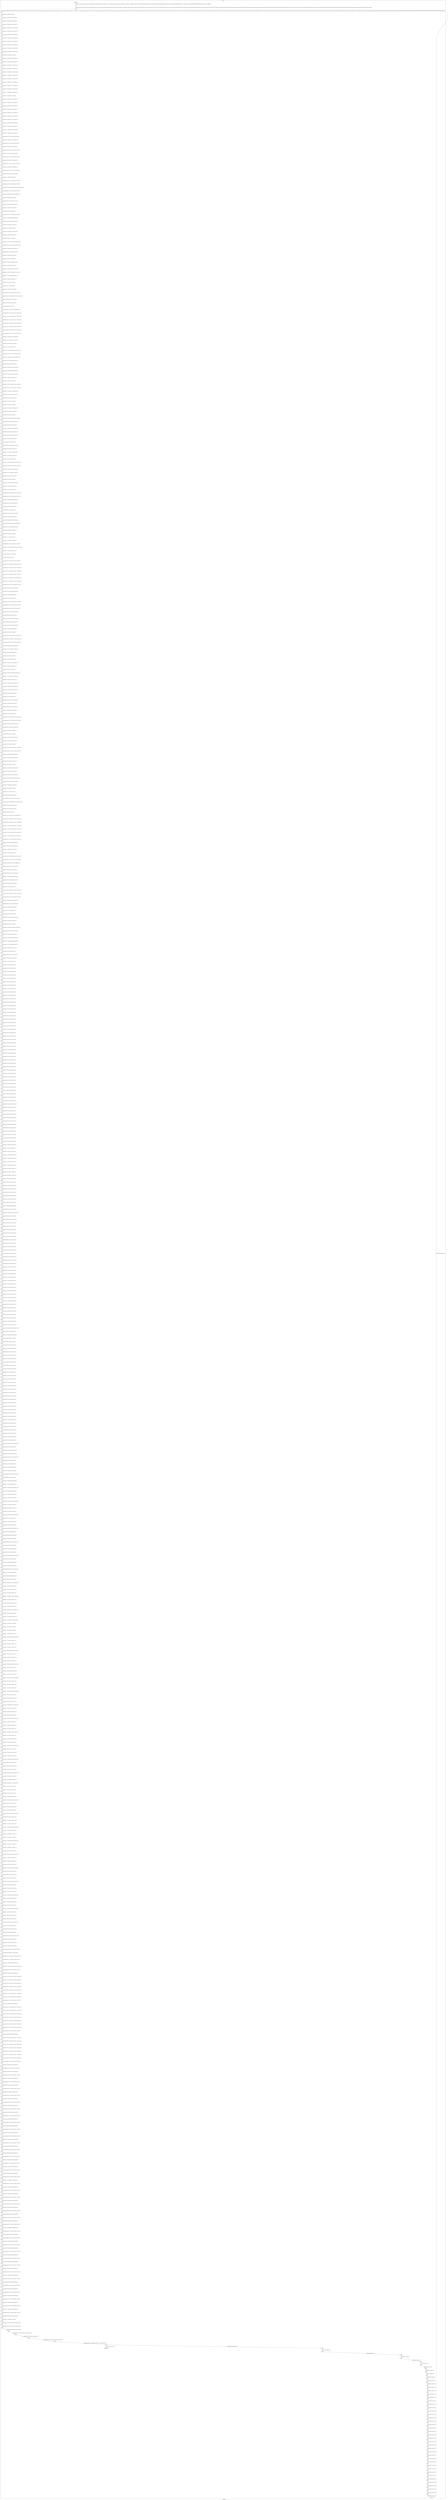 digraph G {
label="Btor2XCFA";
subgraph cluster_0 {
label="main";
main_init[];
l1[];
l3[];
l4[];
l5[];
l6[];
l7[];
l8[];
l9[];
l10[];
l11[];
l12[];
l13[];
l14[];
l15[];
l16[];
l17[];
l18[];
l19[];
l20[];
l21[];
l22[];
l23[];
l24[];
l25[];
l26[];
l27[];
l28[];
l29[];
l30[];
l31[];
l32[];
l33[];
l34[];
l35[];
l36[];
l37[];
l38[];
l39[];
l40[];
l41[];
l42[];
l43[];
l44[];
l45[];
l46[];
l47[];
l48[];
l49[];
l50[];
l51[];
l52[];
l53[];
l54[];
l55[];
l56[];
l57[];
l58[];
l59[];
l60[];
l61[];
l62[];
l63[];
l64[];
l65[];
l66[];
l67[];
l68[];
l69[];
l70[];
l71[];
l72[];
l73[];
l74[];
l75[];
l76[];
l77[];
l78[];
l79[];
l80[];
l81[];
l82[];
l83[];
l84[];
l85[];
l86[];
l87[];
l88[];
l89[];
l90[];
l91[];
l92[];
l93[];
l94[];
l95[];
l96[];
l97[];
l98[];
l99[];
l100[];
l101[];
l102[];
l103[];
l104[];
l105[];
l106[];
l107[];
l108[];
l109[];
l110[];
l111[];
l112[];
l113[];
l114[];
l115[];
l116[];
l117[];
l118[];
l119[];
l120[];
l121[];
l122[];
l123[];
l124[];
l125[];
l126[];
l127[];
l128[];
l129[];
l130[];
l131[];
l132[];
l133[];
l134[];
l135[];
l136[];
l137[];
l138[];
l139[];
l140[];
l141[];
l142[];
l143[];
l144[];
l145[];
l146[];
l147[];
l148[];
l149[];
l150[];
l151[];
l152[];
l153[];
l154[];
l155[];
l156[];
l157[];
l158[];
l159[];
l160[];
l161[];
l162[];
l163[];
l164[];
l165[];
l166[];
l167[];
l168[];
l169[];
l170[];
l171[];
l172[];
l173[];
l174[];
l175[];
l176[];
l177[];
l178[];
l179[];
l180[];
l181[];
l182[];
l183[];
l184[];
l185[];
l186[];
l187[];
l188[];
l189[];
l190[];
l191[];
l192[];
l193[];
l194[];
l195[];
l196[];
l197[];
l198[];
l199[];
l200[];
l201[];
l202[];
l203[];
l204[];
l205[];
l206[];
l207[];
l208[];
l209[];
l210[];
l211[];
l212[];
l213[];
l214[];
l215[];
l216[];
l217[];
l218[];
l219[];
l220[];
l221[];
l222[];
l223[];
l224[];
l225[];
l226[];
l227[];
l228[];
l229[];
l230[];
l231[];
l232[];
l233[];
l234[];
l235[];
l236[];
l237[];
l238[];
l239[];
l240[];
l241[];
l242[];
l243[];
l244[];
l245[];
l246[];
l247[];
l248[];
l249[];
l250[];
l251[];
l252[];
l253[];
l254[];
l255[];
l256[];
l257[];
l258[];
l259[];
l260[];
l261[];
l262[];
l263[];
l264[];
l265[];
l266[];
l267[];
l268[];
l269[];
l270[];
l271[];
l272[];
l273[];
l274[];
l275[];
l276[];
l277[];
l278[];
l279[];
l280[];
l281[];
l282[];
l283[];
l284[];
l285[];
l286[];
l287[];
l288[];
l289[];
l290[];
l291[];
l292[];
l293[];
l294[];
l295[];
l296[];
l297[];
l298[];
l299[];
l300[];
l301[];
l302[];
l303[];
l304[];
l305[];
l306[];
l307[];
l308[];
l309[];
l310[];
l311[];
l312[];
l313[];
l314[];
l315[];
l316[];
l317[];
l318[];
l319[];
l320[];
l321[];
l322[];
l323[];
l324[];
l325[];
l326[];
l327[];
l328[];
l329[];
l330[];
l331[];
l332[];
l333[];
l334[];
l335[];
l336[];
l337[];
l338[];
l339[];
l340[];
l341[];
l342[];
l343[];
l344[];
l345[];
l346[];
l347[];
l348[];
l349[];
l350[];
l351[];
l352[];
l353[];
l354[];
l355[];
l356[];
l357[];
l358[];
l359[];
l360[];
l361[];
l362[];
l363[];
l364[];
l365[];
l366[];
l367[];
l368[];
l369[];
l370[];
l371[];
l372[];
l373[];
l374[];
l375[];
l376[];
l377[];
l378[];
l379[];
l380[];
l381[];
l382[];
l383[];
l384[];
l385[];
l386[];
l387[];
l388[];
l389[];
l390[];
l391[];
l392[];
l393[];
l394[];
l395[];
l396[];
l397[];
l398[];
l399[];
l400[];
l401[];
l402[];
l403[];
l404[];
l405[];
l406[];
l407[];
l408[];
l409[];
l410[];
l411[];
l412[];
l413[];
l414[];
l415[];
l416[];
l417[];
l418[];
l419[];
l420[];
l421[];
l422[];
l423[];
l424[];
l425[];
l426[];
l427[];
l428[];
l429[];
l430[];
l431[];
l432[];
l433[];
l434[];
l435[];
l436[];
l437[];
l438[];
l439[];
l440[];
l441[];
l442[];
l443[];
l444[];
l445[];
l446[];
l447[];
l448[];
l449[];
l450[];
l451[];
l452[];
l453[];
l454[];
l455[];
l456[];
l457[];
l458[];
l459[];
l460[];
l461[];
l462[];
l463[];
l464[];
l465[];
l466[];
l467[];
l468[];
l469[];
l470[];
l471[];
l472[];
l473[];
l474[];
l475[];
l476[];
l477[];
l478[];
l479[];
l480[];
l481[];
l482[];
l483[];
l484[];
l485[];
l486[];
l487[];
l488[];
l489[];
l490[];
l491[];
l492[];
l493[];
l494[];
l495[];
l496[];
l497[];
l498[];
l499[];
l500[];
l501[];
l502[];
l503[];
l504[];
l505[];
l506[];
l507[];
l508[];
l509[];
l510[];
l511[];
l512[];
l513[];
l514[];
l515[];
l516[];
l517[];
l518[];
l519[];
l520[];
l521[];
l522[];
l523[];
l524[];
l525[];
l526[];
l527[];
l528[];
l529[];
l530[];
l531[];
l532[];
l533[];
l534[];
l535[];
l536[];
l537[];
l538[];
l539[];
l540[];
l541[];
l542[];
l543[];
l544[];
l545[];
l546[];
l547[];
l548[];
l549[];
l550[];
l551[];
l552[];
l553[];
l554[];
l555[];
l556[];
l557[];
l558[];
l559[];
l560[];
l561[];
l562[];
l563[];
l564[];
l565[];
l566[];
l567[];
l568[];
l569[];
l570[];
l571[];
l572[];
l573[];
l574[];
l575[];
l576[];
l577[];
l578[];
l579[];
l580[];
l581[];
l582[];
l583[];
l584[];
l585[];
l586[];
l587[];
l588[];
l589[];
l590[];
l591[];
l592[];
l593[];
l594[];
l595[];
l596[];
l597[];
l598[];
l599[];
l600[];
l601[];
l602[];
l603[];
l604[];
l605[];
l606[];
l607[];
l608[];
l609[];
l610[];
l611[];
l612[];
l613[];
l614[];
l615[];
l616[];
l617[];
l618[];
l619[];
l620[];
l621[];
l622[];
l623[];
l624[];
l625[];
l626[];
l627[];
l628[];
l629[];
l630[];
l631[];
l632[];
l633[];
l634[];
l635[];
l636[];
l637[];
l638[];
l639[];
l640[];
l641[];
l642[];
l643[];
l644[];
l645[];
l646[];
l647[];
l648[];
l649[];
l650[];
l651[];
l652[];
l653[];
l654[];
l655[];
l656[];
l657[];
l658[];
l659[];
l660[];
l661[];
l662[];
l663[];
l664[];
l665[];
l666[];
l667[];
l668[];
l669[];
l670[];
l671[];
l672[];
l673[];
l674[];
l675[];
l676[];
l677[];
l678[];
l679[];
l680[];
l681[];
l682[];
l683[];
l684[];
l685[];
l686[];
l687[];
l688[];
l689[];
l690[];
l691[];
main_error[];
l692[];
l693[];
l694[];
l695[];
l696[];
l697[];
l698[];
l699[];
l700[];
l701[];
l702[];
l703[];
l704[];
l705[];
l706[];
l707[];
l708[];
l709[];
l710[];
l711[];
l712[];
l713[];
l714[];
l715[];
l716[];
l717[];
l718[];
l719[];
l720[];
l721[];
l722[];
l723[];
l724[];
l725[];
l726[];
l727[];
l728[];
l729[];
l730[];
l731[];
l732[];
l733[];
l734[];
l735[];
l736[];
main_init -> l1 [label="[(assign const_5 #b00000000),(assign const_18 #b0),(assign const_133 #b00000000),(assign const_136 #b11111111),(assign const_235 #b1),(assign const_276 #b00000101),(assign const_277 #b00000010),(assign const_278 #b000000000000000000000000),(assign const_280 #b00000000000000000000000000000001),(assign const_282 #b00000000000000000000000011111111),(assign const_284 #b00000000000000000000000000000000),(assign const_314 #b00000001)] "];
l3 -> l4 [label="[(havoc input_149),(havoc input_151),(havoc input_153),(havoc input_155),(havoc input_157),(havoc input_159),(havoc input_161),(havoc input_163),(havoc input_165),(havoc input_167),(havoc input_169),(havoc input_171),(havoc input_173),(havoc input_175),(havoc input_177),(havoc input_179),(havoc input_181),(havoc input_183),(havoc input_185),(havoc input_187),(havoc input_189),(havoc input_191),(havoc input_193),(havoc input_195),(havoc input_197),(havoc input_199),(havoc input_201),(havoc input_203),(havoc input_205),(havoc input_207),(havoc input_209),(havoc input_211),(havoc input_213),(havoc input_215),(havoc input_217),(havoc input_219),(havoc input_221),(havoc input_223),(havoc input_225),(havoc input_227),(havoc input_229),(havoc input_231),(havoc input_233),(havoc input_237),(havoc input_245),(havoc input_248),(havoc input_255),(havoc input_258),(havoc input_266),(havoc input_269),(havoc input_274),(havoc input_300),(havoc input_307),(havoc input_312),(havoc input_322),(havoc input_325),(havoc input_330),(havoc input_336),(havoc input_339),(havoc input_342),(havoc input_350),(havoc input_353),(havoc input_361),(havoc input_364),(havoc input_369),(havoc input_389),(havoc input_396),(havoc input_401),(havoc input_411),(havoc input_414),(havoc input_419),(havoc input_425),(havoc input_428),(havoc input_431),(havoc input_439),(havoc input_442),(havoc input_450),(havoc input_453),(havoc input_458),(havoc input_478),(havoc input_485),(havoc input_490),(havoc input_500),(havoc input_503),(havoc input_508),(havoc input_514)] "];
l4 -> l5 [label="[(assign binary_97 (bvand state_19 state_21))] "];
l5 -> l6 [label="[(assign binary_98 (bvand binary_97 (bvnot state_23)))] "];
l6 -> l7 [label="[(assign binary_99 (bvand binary_98 (bvnot state_25)))] "];
l7 -> l8 [label="[(assign binary_100 (bvand binary_99 (bvnot state_27)))] "];
l8 -> l9 [label="[(assign binary_101 (bvand binary_100 (bvnot state_29)))] "];
l9 -> l10 [label="[(assign binary_102 (bvand binary_101 (bvnot state_31)))] "];
l10 -> l11 [label="[(assign binary_103 (bvand binary_102 (bvnot state_33)))] "];
l11 -> l12 [label="[(assign binary_104 (bvand binary_103 (bvnot state_35)))] "];
l12 -> l13 [label="[(assign binary_105 (bvand binary_104 (bvnot state_37)))] "];
l13 -> l14 [label="[(assign binary_106 (bvand binary_105 (bvnot state_39)))] "];
l14 -> l15 [label="[(assign binary_107 (bvand binary_106 (bvnot state_41)))] "];
l15 -> l16 [label="[(assign binary_108 (bvand binary_107 (bvnot state_43)))] "];
l16 -> l17 [label="[(assign binary_109 (bvand binary_108 state_45))] "];
l17 -> l18 [label="[(assign binary_110 (bvand binary_109 (bvnot state_47)))] "];
l18 -> l19 [label="[(assign binary_111 (bvand binary_110 (bvnot state_49)))] "];
l19 -> l20 [label="[(assign binary_112 (bvand binary_111 (bvnot state_51)))] "];
l20 -> l21 [label="[(assign binary_113 (bvand binary_112 (bvnot state_53)))] "];
l21 -> l22 [label="[(assign binary_114 (bvand binary_113 (bvnot state_55)))] "];
l22 -> l23 [label="[(assign binary_115 (bvand binary_114 (bvnot state_57)))] "];
l23 -> l24 [label="[(assign binary_116 (bvand binary_115 (bvnot state_59)))] "];
l24 -> l25 [label="[(assign binary_117 (bvand binary_116 (bvnot state_61)))] "];
l25 -> l26 [label="[(assign binary_118 (bvand binary_117 (bvnot state_63)))] "];
l26 -> l27 [label="[(assign binary_119 (bvand binary_118 (bvnot state_65)))] "];
l27 -> l28 [label="[(assign binary_120 (bvand binary_119 (bvnot state_67)))] "];
l28 -> l29 [label="[(assign binary_121 (bvand binary_120 state_69))] "];
l29 -> l30 [label="[(assign binary_122 (bvand binary_121 (bvnot state_71)))] "];
l30 -> l31 [label="[(assign binary_123 (bvand binary_122 (bvnot state_73)))] "];
l31 -> l32 [label="[(assign binary_124 (bvand binary_123 (bvnot state_75)))] "];
l32 -> l33 [label="[(assign binary_125 (bvand binary_124 (bvnot state_77)))] "];
l33 -> l34 [label="[(assign binary_126 (bvand binary_125 (bvnot state_79)))] "];
l34 -> l35 [label="[(assign binary_127 (bvand binary_126 (bvnot state_81)))] "];
l35 -> l36 [label="[(assign binary_128 (bvand binary_127 (bvnot state_83)))] "];
l36 -> l37 [label="[(assign binary_129 (bvand binary_128 (bvnot state_85)))] "];
l37 -> l38 [label="[(assign binary_130 (bvand binary_129 (bvnot state_87)))] "];
l38 -> l39 [label="[(assign binary_131 (bvand binary_130 (bvnot state_89)))] "];
l39 -> l40 [label="[(assign binary_132 (bvand binary_131 (bvnot state_91)))] "];
l40 -> l41 [label="[(assign comparison_134 (ite (= const_133 state_6) #b1 #b0))] "];
l41 -> l42 [label="[(assign binary_135 (bvand binary_132 comparison_134))] "];
l42 -> l43 [label="[(assign comparison_137 (ite (= const_136 state_8) #b1 #b0))] "];
l43 -> l44 [label="[(assign binary_138 (bvand binary_135 comparison_137))] "];
l44 -> l45 [label="[(assign comparison_139 (ite (= const_133 state_10) #b1 #b0))] "];
l45 -> l46 [label="[(assign binary_140 (bvand binary_138 comparison_139))] "];
l46 -> l47 [label="[(assign comparison_141 (ite (= const_136 state_12) #b1 #b0))] "];
l47 -> l48 [label="[(assign binary_142 (bvand binary_140 comparison_141))] "];
l48 -> l49 [label="[(assign comparison_143 (ite (= const_136 state_14) #b1 #b0))] "];
l49 -> l50 [label="[(assign binary_144 (bvand binary_142 comparison_143))] "];
l50 -> l51 [label="[(assign comparison_145 (ite (= const_136 state_16) #b1 #b0))] "];
l51 -> l52 [label="[(assign binary_146 (bvand binary_144 comparison_145))] "];
l52 -> l53 [label="[(assign binary_147 (bvand state_95 binary_146))] "];
l53 -> l54 [label="[(assign comparison_238 (ite (= const_133 input_155) #b1 #b0))] "];
l54 -> l55 [label="[(assign comparison_239 (ite (= const_133 input_157) #b1 #b0))] "];
l55 -> l56 [label="[(assign binary_240 (bvand (bvnot comparison_238) (bvnot comparison_239)))] "];
l56 -> l57 [label="[(assign comparison_241 (ite (= const_133 input_159) #b1 #b0))] "];
l57 -> l58 [label="[(assign binary_242 (bvand binary_240 (bvnot comparison_241)))] "];
l58 -> l59 [label="[(assign binary_243 (bvand input_161 binary_242))] "];
l59 -> l60 [label="[(assign binary_244 (bvor (bvnot input_237) binary_243))] "];
l60 -> l61 [label="[(assign binary_246 (bvor input_163 (bvnot input_245)))] "];
l61 -> l62 [label="[(assign binary_247 (bvand binary_244 binary_246))] "];
l62 -> l63 [label="[(assign binary_249 (bvor input_167 input_245))] "];
l63 -> l64 [label="[(assign comparison_250 (ite (= const_136 input_151) #b1 #b0))] "];
l64 -> l65 [label="[(assign binary_251 (bvand binary_249 comparison_250))] "];
l65 -> l66 [label="[(assign binary_252 (bvor (bvnot input_248) binary_251))] "];
l66 -> l67 [label="[(assign binary_253 (bvand binary_247 binary_252))] "];
l67 -> l68 [label="[(assign binary_254 (bvor input_169 input_248))] "];
l68 -> l69 [label="[(assign binary_256 (bvor binary_254 (bvnot input_255)))] "];
l69 -> l70 [label="[(assign binary_257 (bvand binary_253 binary_256))] "];
l70 -> l71 [label="[(assign binary_259 (bvor input_171 input_255))] "];
l71 -> l72 [label="[(assign ternary_260 (ite (= input_245 #b1) const_133 input_149))] "];
l72 -> l73 [label="[(assign comparison_261 (ite (= const_133 ternary_260) #b1 #b0))] "];
l73 -> l74 [label="[(assign binary_262 (bvand binary_259 comparison_261))] "];
l74 -> l75 [label="[(assign binary_263 (bvor (bvnot input_258) binary_262))] "];
l75 -> l76 [label="[(assign binary_264 (bvand binary_257 binary_263))] "];
l76 -> l77 [label="[(assign binary_265 (bvor input_179 input_258))] "];
l77 -> l78 [label="[(assign binary_267 (bvor binary_265 (bvnot input_266)))] "];
l78 -> l79 [label="[(assign binary_268 (bvand binary_264 binary_267))] "];
l79 -> l80 [label="[(assign binary_270 (bvand binary_259 (bvnot input_258)))] "];
l80 -> l81 [label="[(assign binary_271 (bvand (bvnot comparison_261) binary_270))] "];
l81 -> l82 [label="[(assign binary_272 (bvor (bvnot input_269) binary_271))] "];
l82 -> l83 [label="[(assign binary_273 (bvand binary_268 binary_272))] "];
l83 -> l84 [label="[(assign binary_275 (bvor input_173 input_269))] "];
l84 -> l85 [label="[(assign binary_279 (++ const_278 input_155))] "];
l85 -> l86 [label="[(assign binary_281 (bvsub binary_279 const_280))] "];
l86 -> l87 [label="[(assign comparison_283 (ite (= const_136 input_155) #b1 #b0))] "];
l87 -> l88 [label="[(assign ternary_285 (ite (= comparison_283 #b1) const_280 const_284))] "];
l88 -> l89 [label="[(assign binary_286 (bvmul const_282 ternary_285))] "];
l89 -> l90 [label="[(assign binary_287 (bvor binary_281 binary_286))] "];
l90 -> l91 [label="[(assign slice_288 (extract binary_287 0 8))] "];
l91 -> l92 [label="[(assign ternary_289 (ite (= input_237 #b1) slice_288 input_155))] "];
l92 -> l93 [label="[(assign ternary_290 (ite (= input_245 #b1) const_136 ternary_289))] "];
l93 -> l94 [label="[(assign ternary_291 (ite (= input_248 #b1) const_277 ternary_290))] "];
l94 -> l95 [label="[(assign ternary_292 (ite (= input_255 #b1) const_277 ternary_291))] "];
l95 -> l96 [label="[(assign ternary_293 (ite (= input_258 #b1) const_277 ternary_292))] "];
l96 -> l97 [label="[(assign ternary_294 (ite (= input_266 #b1) const_136 ternary_293))] "];
l97 -> l98 [label="[(assign ternary_295 (ite (= input_269 #b1) const_276 ternary_294))] "];
l98 -> l99 [label="[(assign comparison_296 (ite (= const_133 ternary_295) #b1 #b0))] "];
l99 -> l100 [label="[(assign binary_297 (bvand binary_275 comparison_296))] "];
l100 -> l101 [label="[(assign binary_298 (bvor (bvnot input_274) binary_297))] "];
l101 -> l102 [label="[(assign binary_299 (bvand binary_273 binary_298))] "];
l102 -> l103 [label="[(assign binary_301 (bvor input_175 input_274))] "];
l103 -> l104 [label="[(assign ternary_302 (ite (= input_255 #b1) const_133 input_151))] "];
l104 -> l105 [label="[(assign comparison_303 (ite (= const_133 ternary_302) #b1 #b0))] "];
l105 -> l106 [label="[(assign binary_304 (bvand binary_301 (bvnot comparison_303)))] "];
l106 -> l107 [label="[(assign binary_305 (bvor (bvnot input_300) binary_304))] "];
l107 -> l108 [label="[(assign binary_306 (bvand binary_299 binary_305))] "];
l108 -> l109 [label="[(assign binary_308 (bvand binary_301 (bvnot input_300)))] "];
l109 -> l110 [label="[(assign binary_309 (bvand comparison_303 binary_308))] "];
l110 -> l111 [label="[(assign binary_310 (bvor (bvnot input_307) binary_309))] "];
l111 -> l112 [label="[(assign binary_311 (bvand binary_306 binary_310))] "];
l112 -> l113 [label="[(assign binary_313 (bvor input_177 input_307))] "];
l113 -> l114 [label="[(assign ternary_315 (ite (= input_266 #b1) const_314 input_153))] "];
l114 -> l115 [label="[(assign comparison_316 (ite (= const_133 ternary_315) #b1 #b0))] "];
l115 -> l116 [label="[(assign binary_317 (bvand binary_313 comparison_316))] "];
l116 -> l117 [label="[(assign binary_318 (bvor (bvnot input_312) binary_317))] "];
l117 -> l118 [label="[(assign binary_319 (bvand binary_311 binary_318))] "];
l118 -> l119 [label="[(assign binary_320 (bvor input_181 input_266))] "];
l119 -> l120 [label="[(assign binary_321 (bvor binary_320 input_312))] "];
l120 -> l121 [label="[(assign binary_323 (bvor binary_321 (bvnot input_322)))] "];
l121 -> l122 [label="[(assign binary_324 (bvand binary_319 binary_323))] "];
l122 -> l123 [label="[(assign binary_326 (bvor input_183 input_322))] "];
l123 -> l124 [label="[(assign binary_327 (bvand (bvnot comparison_303) binary_326))] "];
l124 -> l125 [label="[(assign binary_328 (bvor (bvnot input_325) binary_327))] "];
l125 -> l126 [label="[(assign binary_329 (bvand binary_324 binary_328))] "];
l126 -> l127 [label="[(assign binary_331 (bvand binary_326 (bvnot input_325)))] "];
l127 -> l128 [label="[(assign binary_332 (bvand comparison_303 binary_331))] "];
l128 -> l129 [label="[(assign binary_333 (bvor (bvnot input_330) binary_332))] "];
l129 -> l130 [label="[(assign binary_334 (bvand binary_329 binary_333))] "];
l130 -> l131 [label="[(assign binary_335 (bvor input_185 input_330))] "];
l131 -> l132 [label="[(assign binary_337 (bvor binary_335 (bvnot input_336)))] "];
l132 -> l133 [label="[(assign binary_338 (bvand binary_334 binary_337))] "];
l133 -> l134 [label="[(assign binary_340 (bvor input_187 (bvnot input_339)))] "];
l134 -> l135 [label="[(assign binary_341 (bvand binary_338 binary_340))] "];
l135 -> l136 [label="[(assign binary_343 (bvor input_191 input_339))] "];
l136 -> l137 [label="[(assign ternary_344 (ite (= input_336 #b1) const_136 ternary_302))] "];
l137 -> l138 [label="[(assign comparison_345 (ite (= const_136 ternary_344) #b1 #b0))] "];
l138 -> l139 [label="[(assign binary_346 (bvand binary_343 comparison_345))] "];
l139 -> l140 [label="[(assign binary_347 (bvor (bvnot input_342) binary_346))] "];
l140 -> l141 [label="[(assign binary_348 (bvand binary_341 binary_347))] "];
l141 -> l142 [label="[(assign binary_349 (bvor input_193 input_342))] "];
l142 -> l143 [label="[(assign binary_351 (bvor binary_349 (bvnot input_350)))] "];
l143 -> l144 [label="[(assign binary_352 (bvand binary_348 binary_351))] "];
l144 -> l145 [label="[(assign binary_354 (bvor input_195 input_350))] "];
l145 -> l146 [label="[(assign ternary_355 (ite (= input_339 #b1) const_314 ternary_260))] "];
l146 -> l147 [label="[(assign comparison_356 (ite (= const_314 ternary_355) #b1 #b0))] "];
l147 -> l148 [label="[(assign binary_357 (bvand binary_354 comparison_356))] "];
l148 -> l149 [label="[(assign binary_358 (bvor (bvnot input_353) binary_357))] "];
l149 -> l150 [label="[(assign binary_359 (bvand binary_352 binary_358))] "];
l150 -> l151 [label="[(assign binary_360 (bvor input_203 input_353))] "];
l151 -> l152 [label="[(assign binary_362 (bvor binary_360 (bvnot input_361)))] "];
l152 -> l153 [label="[(assign binary_363 (bvand binary_359 binary_362))] "];
l153 -> l154 [label="[(assign binary_365 (bvand binary_354 (bvnot input_353)))] "];
l154 -> l155 [label="[(assign binary_366 (bvand (bvnot comparison_356) binary_365))] "];
l155 -> l156 [label="[(assign binary_367 (bvor (bvnot input_364) binary_366))] "];
l156 -> l157 [label="[(assign binary_368 (bvand binary_363 binary_367))] "];
l157 -> l158 [label="[(assign binary_370 (bvor input_197 input_364))] "];
l158 -> l159 [label="[(assign binary_371 (++ const_278 input_157))] "];
l159 -> l160 [label="[(assign binary_372 (bvsub binary_371 const_280))] "];
l160 -> l161 [label="[(assign comparison_373 (ite (= const_136 input_157) #b1 #b0))] "];
l161 -> l162 [label="[(assign ternary_374 (ite (= comparison_373 #b1) const_280 const_284))] "];
l162 -> l163 [label="[(assign binary_375 (bvmul const_282 ternary_374))] "];
l163 -> l164 [label="[(assign binary_376 (bvor binary_372 binary_375))] "];
l164 -> l165 [label="[(assign slice_377 (extract binary_376 0 8))] "];
l165 -> l166 [label="[(assign ternary_378 (ite (= input_237 #b1) slice_377 input_157))] "];
l166 -> l167 [label="[(assign ternary_379 (ite (= input_339 #b1) const_136 ternary_378))] "];
l167 -> l168 [label="[(assign ternary_380 (ite (= input_342 #b1) const_277 ternary_379))] "];
l168 -> l169 [label="[(assign ternary_381 (ite (= input_350 #b1) const_277 ternary_380))] "];
l169 -> l170 [label="[(assign ternary_382 (ite (= input_353 #b1) const_277 ternary_381))] "];
l170 -> l171 [label="[(assign ternary_383 (ite (= input_361 #b1) const_136 ternary_382))] "];
l171 -> l172 [label="[(assign ternary_384 (ite (= input_364 #b1) const_276 ternary_383))] "];
l172 -> l173 [label="[(assign comparison_385 (ite (= const_133 ternary_384) #b1 #b0))] "];
l173 -> l174 [label="[(assign binary_386 (bvand binary_370 comparison_385))] "];
l174 -> l175 [label="[(assign binary_387 (bvor (bvnot input_369) binary_386))] "];
l175 -> l176 [label="[(assign binary_388 (bvand binary_368 binary_387))] "];
l176 -> l177 [label="[(assign binary_390 (bvor input_199 input_369))] "];
l177 -> l178 [label="[(assign ternary_391 (ite (= input_350 #b1) const_314 ternary_344))] "];
l178 -> l179 [label="[(assign comparison_392 (ite (= const_314 ternary_391) #b1 #b0))] "];
l179 -> l180 [label="[(assign binary_393 (bvand binary_390 (bvnot comparison_392)))] "];
l180 -> l181 [label="[(assign binary_394 (bvor (bvnot input_389) binary_393))] "];
l181 -> l182 [label="[(assign binary_395 (bvand binary_388 binary_394))] "];
l182 -> l183 [label="[(assign binary_397 (bvand binary_390 (bvnot input_389)))] "];
l183 -> l184 [label="[(assign binary_398 (bvand comparison_392 binary_397))] "];
l184 -> l185 [label="[(assign binary_399 (bvor (bvnot input_396) binary_398))] "];
l185 -> l186 [label="[(assign binary_400 (bvand binary_395 binary_399))] "];
l186 -> l187 [label="[(assign binary_402 (bvor input_201 input_396))] "];
l187 -> l188 [label="[(assign ternary_403 (ite (= input_322 #b1) const_133 ternary_315))] "];
l188 -> l189 [label="[(assign ternary_404 (ite (= input_361 #b1) const_314 ternary_403))] "];
l189 -> l190 [label="[(assign comparison_405 (ite (= const_133 ternary_404) #b1 #b0))] "];
l190 -> l191 [label="[(assign binary_406 (bvand binary_402 comparison_405))] "];
l191 -> l192 [label="[(assign binary_407 (bvor (bvnot input_401) binary_406))] "];
l192 -> l193 [label="[(assign binary_408 (bvand binary_400 binary_407))] "];
l193 -> l194 [label="[(assign binary_409 (bvor input_205 input_361))] "];
l194 -> l195 [label="[(assign binary_410 (bvor binary_409 input_401))] "];
l195 -> l196 [label="[(assign binary_412 (bvor binary_410 (bvnot input_411)))] "];
l196 -> l197 [label="[(assign binary_413 (bvand binary_408 binary_412))] "];
l197 -> l198 [label="[(assign binary_415 (bvor input_207 input_411))] "];
l198 -> l199 [label="[(assign binary_416 (bvand (bvnot comparison_392) binary_415))] "];
l199 -> l200 [label="[(assign binary_417 (bvor (bvnot input_414) binary_416))] "];
l200 -> l201 [label="[(assign binary_418 (bvand binary_413 binary_417))] "];
l201 -> l202 [label="[(assign binary_420 (bvand binary_415 (bvnot input_414)))] "];
l202 -> l203 [label="[(assign binary_421 (bvand comparison_392 binary_420))] "];
l203 -> l204 [label="[(assign binary_422 (bvor (bvnot input_419) binary_421))] "];
l204 -> l205 [label="[(assign binary_423 (bvand binary_418 binary_422))] "];
l205 -> l206 [label="[(assign binary_424 (bvor input_209 input_419))] "];
l206 -> l207 [label="[(assign binary_426 (bvor binary_424 (bvnot input_425)))] "];
l207 -> l208 [label="[(assign binary_427 (bvand binary_423 binary_426))] "];
l208 -> l209 [label="[(assign binary_429 (bvor input_211 (bvnot input_428)))] "];
l209 -> l210 [label="[(assign binary_430 (bvand binary_427 binary_429))] "];
l210 -> l211 [label="[(assign binary_432 (bvor input_215 input_428))] "];
l211 -> l212 [label="[(assign ternary_433 (ite (= input_425 #b1) const_136 ternary_391))] "];
l212 -> l213 [label="[(assign comparison_434 (ite (= const_136 ternary_433) #b1 #b0))] "];
l213 -> l214 [label="[(assign binary_435 (bvand binary_432 comparison_434))] "];
l214 -> l215 [label="[(assign binary_436 (bvor (bvnot input_431) binary_435))] "];
l215 -> l216 [label="[(assign binary_437 (bvand binary_430 binary_436))] "];
l216 -> l217 [label="[(assign binary_438 (bvor input_217 input_431))] "];
l217 -> l218 [label="[(assign binary_440 (bvor binary_438 (bvnot input_439)))] "];
l218 -> l219 [label="[(assign binary_441 (bvand binary_437 binary_440))] "];
l219 -> l220 [label="[(assign binary_443 (bvor input_219 input_439))] "];
l220 -> l221 [label="[(assign ternary_444 (ite (= input_428 #b1) const_277 ternary_355))] "];
l221 -> l222 [label="[(assign comparison_445 (ite (= const_277 ternary_444) #b1 #b0))] "];
l222 -> l223 [label="[(assign binary_446 (bvand binary_443 comparison_445))] "];
l223 -> l224 [label="[(assign binary_447 (bvor (bvnot input_442) binary_446))] "];
l224 -> l225 [label="[(assign binary_448 (bvand binary_441 binary_447))] "];
l225 -> l226 [label="[(assign binary_449 (bvor input_227 input_442))] "];
l226 -> l227 [label="[(assign binary_451 (bvor binary_449 (bvnot input_450)))] "];
l227 -> l228 [label="[(assign binary_452 (bvand binary_448 binary_451))] "];
l228 -> l229 [label="[(assign binary_454 (bvand binary_443 (bvnot input_442)))] "];
l229 -> l230 [label="[(assign binary_455 (bvand (bvnot comparison_445) binary_454))] "];
l230 -> l231 [label="[(assign binary_456 (bvor (bvnot input_453) binary_455))] "];
l231 -> l232 [label="[(assign binary_457 (bvand binary_452 binary_456))] "];
l232 -> l233 [label="[(assign binary_459 (bvor input_221 input_453))] "];
l233 -> l234 [label="[(assign binary_460 (++ const_278 input_159))] "];
l234 -> l235 [label="[(assign binary_461 (bvsub binary_460 const_280))] "];
l235 -> l236 [label="[(assign comparison_462 (ite (= const_136 input_159) #b1 #b0))] "];
l236 -> l237 [label="[(assign ternary_463 (ite (= comparison_462 #b1) const_280 const_284))] "];
l237 -> l238 [label="[(assign binary_464 (bvmul const_282 ternary_463))] "];
l238 -> l239 [label="[(assign binary_465 (bvor binary_461 binary_464))] "];
l239 -> l240 [label="[(assign slice_466 (extract binary_465 0 8))] "];
l240 -> l241 [label="[(assign ternary_467 (ite (= input_237 #b1) slice_466 input_159))] "];
l241 -> l242 [label="[(assign ternary_468 (ite (= input_428 #b1) const_136 ternary_467))] "];
l242 -> l243 [label="[(assign ternary_469 (ite (= input_431 #b1) const_277 ternary_468))] "];
l243 -> l244 [label="[(assign ternary_470 (ite (= input_439 #b1) const_277 ternary_469))] "];
l244 -> l245 [label="[(assign ternary_471 (ite (= input_442 #b1) const_277 ternary_470))] "];
l245 -> l246 [label="[(assign ternary_472 (ite (= input_450 #b1) const_136 ternary_471))] "];
l246 -> l247 [label="[(assign ternary_473 (ite (= input_453 #b1) const_276 ternary_472))] "];
l247 -> l248 [label="[(assign comparison_474 (ite (= const_133 ternary_473) #b1 #b0))] "];
l248 -> l249 [label="[(assign binary_475 (bvand binary_459 comparison_474))] "];
l249 -> l250 [label="[(assign binary_476 (bvor (bvnot input_458) binary_475))] "];
l250 -> l251 [label="[(assign binary_477 (bvand binary_457 binary_476))] "];
l251 -> l252 [label="[(assign binary_479 (bvor input_223 input_458))] "];
l252 -> l253 [label="[(assign ternary_480 (ite (= input_439 #b1) const_277 ternary_433))] "];
l253 -> l254 [label="[(assign comparison_481 (ite (= const_277 ternary_480) #b1 #b0))] "];
l254 -> l255 [label="[(assign binary_482 (bvand binary_479 (bvnot comparison_481)))] "];
l255 -> l256 [label="[(assign binary_483 (bvor (bvnot input_478) binary_482))] "];
l256 -> l257 [label="[(assign binary_484 (bvand binary_477 binary_483))] "];
l257 -> l258 [label="[(assign binary_486 (bvand binary_479 (bvnot input_478)))] "];
l258 -> l259 [label="[(assign binary_487 (bvand comparison_481 binary_486))] "];
l259 -> l260 [label="[(assign binary_488 (bvor (bvnot input_485) binary_487))] "];
l260 -> l261 [label="[(assign binary_489 (bvand binary_484 binary_488))] "];
l261 -> l262 [label="[(assign binary_491 (bvor input_225 input_485))] "];
l262 -> l263 [label="[(assign ternary_492 (ite (= input_411 #b1) const_133 ternary_404))] "];
l263 -> l264 [label="[(assign ternary_493 (ite (= input_450 #b1) const_314 ternary_492))] "];
l264 -> l265 [label="[(assign comparison_494 (ite (= const_133 ternary_493) #b1 #b0))] "];
l265 -> l266 [label="[(assign binary_495 (bvand binary_491 comparison_494))] "];
l266 -> l267 [label="[(assign binary_496 (bvor (bvnot input_490) binary_495))] "];
l267 -> l268 [label="[(assign binary_497 (bvand binary_489 binary_496))] "];
l268 -> l269 [label="[(assign binary_498 (bvor input_229 input_450))] "];
l269 -> l270 [label="[(assign binary_499 (bvor binary_498 input_490))] "];
l270 -> l271 [label="[(assign binary_501 (bvor binary_499 (bvnot input_500)))] "];
l271 -> l272 [label="[(assign binary_502 (bvand binary_497 binary_501))] "];
l272 -> l273 [label="[(assign binary_504 (bvor input_231 input_500))] "];
l273 -> l274 [label="[(assign binary_505 (bvand (bvnot comparison_481) binary_504))] "];
l274 -> l275 [label="[(assign binary_506 (bvor (bvnot input_503) binary_505))] "];
l275 -> l276 [label="[(assign binary_507 (bvand binary_502 binary_506))] "];
l276 -> l277 [label="[(assign binary_509 (bvand binary_504 (bvnot input_503)))] "];
l277 -> l278 [label="[(assign binary_510 (bvand comparison_481 binary_509))] "];
l278 -> l279 [label="[(assign binary_511 (bvor (bvnot input_508) binary_510))] "];
l279 -> l280 [label="[(assign binary_512 (bvand binary_507 binary_511))] "];
l280 -> l281 [label="[(assign binary_513 (bvor input_233 input_508))] "];
l281 -> l282 [label="[(assign binary_515 (bvor binary_513 (bvnot input_514)))] "];
l282 -> l283 [label="[(assign binary_516 (bvand binary_512 binary_515))] "];
l283 -> l284 [label="[(assign binary_517 (bvor input_237 input_245))] "];
l284 -> l285 [label="[(assign binary_518 (bvor input_248 binary_517))] "];
l285 -> l286 [label="[(assign binary_519 (bvor input_255 binary_518))] "];
l286 -> l287 [label="[(assign binary_520 (bvor input_258 binary_519))] "];
l287 -> l288 [label="[(assign binary_521 (bvor input_266 binary_520))] "];
l288 -> l289 [label="[(assign binary_522 (bvor input_269 binary_521))] "];
l289 -> l290 [label="[(assign binary_523 (bvor input_274 binary_522))] "];
l290 -> l291 [label="[(assign binary_524 (bvor input_300 binary_523))] "];
l291 -> l292 [label="[(assign binary_525 (bvor input_307 binary_524))] "];
l292 -> l293 [label="[(assign binary_526 (bvor input_312 binary_525))] "];
l293 -> l294 [label="[(assign binary_527 (bvor input_322 binary_526))] "];
l294 -> l295 [label="[(assign binary_528 (bvor input_325 binary_527))] "];
l295 -> l296 [label="[(assign binary_529 (bvor input_330 binary_528))] "];
l296 -> l297 [label="[(assign binary_530 (bvor input_336 binary_529))] "];
l297 -> l298 [label="[(assign binary_531 (bvor input_339 binary_530))] "];
l298 -> l299 [label="[(assign binary_532 (bvor input_342 binary_531))] "];
l299 -> l300 [label="[(assign binary_533 (bvor input_350 binary_532))] "];
l300 -> l301 [label="[(assign binary_534 (bvor input_353 binary_533))] "];
l301 -> l302 [label="[(assign binary_535 (bvor input_361 binary_534))] "];
l302 -> l303 [label="[(assign binary_536 (bvor input_364 binary_535))] "];
l303 -> l304 [label="[(assign binary_537 (bvor input_369 binary_536))] "];
l304 -> l305 [label="[(assign binary_538 (bvor input_389 binary_537))] "];
l305 -> l306 [label="[(assign binary_539 (bvor input_396 binary_538))] "];
l306 -> l307 [label="[(assign binary_540 (bvor input_401 binary_539))] "];
l307 -> l308 [label="[(assign binary_541 (bvor input_411 binary_540))] "];
l308 -> l309 [label="[(assign binary_542 (bvor input_414 binary_541))] "];
l309 -> l310 [label="[(assign binary_543 (bvor input_419 binary_542))] "];
l310 -> l311 [label="[(assign binary_544 (bvor input_425 binary_543))] "];
l311 -> l312 [label="[(assign binary_545 (bvor input_428 binary_544))] "];
l312 -> l313 [label="[(assign binary_546 (bvor input_431 binary_545))] "];
l313 -> l314 [label="[(assign binary_547 (bvor input_439 binary_546))] "];
l314 -> l315 [label="[(assign binary_548 (bvor input_442 binary_547))] "];
l315 -> l316 [label="[(assign binary_549 (bvor input_450 binary_548))] "];
l316 -> l317 [label="[(assign binary_550 (bvor input_453 binary_549))] "];
l317 -> l318 [label="[(assign binary_551 (bvor input_458 binary_550))] "];
l318 -> l319 [label="[(assign binary_552 (bvor input_478 binary_551))] "];
l319 -> l320 [label="[(assign binary_553 (bvor input_485 binary_552))] "];
l320 -> l321 [label="[(assign binary_554 (bvor input_490 binary_553))] "];
l321 -> l322 [label="[(assign binary_555 (bvor input_500 binary_554))] "];
l322 -> l323 [label="[(assign binary_556 (bvor input_503 binary_555))] "];
l323 -> l324 [label="[(assign binary_557 (bvor input_508 binary_556))] "];
l324 -> l325 [label="[(assign binary_558 (bvor input_514 binary_557))] "];
l325 -> l326 [label="[(assign binary_559 (bvand binary_516 binary_558))] "];
l326 -> l327 [label="[(assign binary_560 (bvand input_163 input_165))] "];
l327 -> l328 [label="[(assign binary_561 (bvor input_163 input_165))] "];
l328 -> l329 [label="[(assign binary_562 (bvand input_167 binary_561))] "];
l329 -> l330 [label="[(assign binary_563 (bvor binary_560 binary_562))] "];
l330 -> l331 [label="[(assign binary_564 (bvor input_167 binary_561))] "];
l331 -> l332 [label="[(assign binary_565 (bvand input_169 binary_564))] "];
l332 -> l333 [label="[(assign binary_566 (bvor binary_563 binary_565))] "];
l333 -> l334 [label="[(assign binary_567 (bvor input_169 binary_564))] "];
l334 -> l335 [label="[(assign binary_568 (bvand input_171 binary_567))] "];
l335 -> l336 [label="[(assign binary_569 (bvor binary_566 binary_568))] "];
l336 -> l337 [label="[(assign binary_570 (bvor input_171 binary_567))] "];
l337 -> l338 [label="[(assign binary_571 (bvand input_173 binary_570))] "];
l338 -> l339 [label="[(assign binary_572 (bvor binary_569 binary_571))] "];
l339 -> l340 [label="[(assign binary_573 (bvor input_173 binary_570))] "];
l340 -> l341 [label="[(assign binary_574 (bvand input_175 binary_573))] "];
l341 -> l342 [label="[(assign binary_575 (bvor binary_572 binary_574))] "];
l342 -> l343 [label="[(assign binary_576 (bvor input_175 binary_573))] "];
l343 -> l344 [label="[(assign binary_577 (bvand input_177 binary_576))] "];
l344 -> l345 [label="[(assign binary_578 (bvor binary_575 binary_577))] "];
l345 -> l346 [label="[(assign binary_579 (bvor input_177 binary_576))] "];
l346 -> l347 [label="[(assign binary_580 (bvand input_179 binary_579))] "];
l347 -> l348 [label="[(assign binary_581 (bvor binary_578 binary_580))] "];
l348 -> l349 [label="[(assign binary_582 (bvor input_179 binary_579))] "];
l349 -> l350 [label="[(assign binary_583 (bvand input_181 binary_582))] "];
l350 -> l351 [label="[(assign binary_584 (bvor binary_581 binary_583))] "];
l351 -> l352 [label="[(assign binary_585 (bvor input_181 binary_582))] "];
l352 -> l353 [label="[(assign binary_586 (bvand input_183 binary_585))] "];
l353 -> l354 [label="[(assign binary_587 (bvor binary_584 binary_586))] "];
l354 -> l355 [label="[(assign binary_588 (bvor input_183 binary_585))] "];
l355 -> l356 [label="[(assign binary_589 (bvand input_185 binary_588))] "];
l356 -> l357 [label="[(assign binary_590 (bvor binary_587 binary_589))] "];
l357 -> l358 [label="[(assign binary_591 (bvand input_161 (bvnot binary_590)))] "];
l358 -> l359 [label="[(assign binary_592 (bvor input_185 binary_588))] "];
l359 -> l360 [label="[(assign binary_593 (bvand binary_591 binary_592))] "];
l360 -> l361 [label="[(assign binary_594 (bvand input_187 input_189))] "];
l361 -> l362 [label="[(assign binary_595 (bvor input_187 input_189))] "];
l362 -> l363 [label="[(assign binary_596 (bvand input_191 binary_595))] "];
l363 -> l364 [label="[(assign binary_597 (bvor binary_594 binary_596))] "];
l364 -> l365 [label="[(assign binary_598 (bvor input_191 binary_595))] "];
l365 -> l366 [label="[(assign binary_599 (bvand input_193 binary_598))] "];
l366 -> l367 [label="[(assign binary_600 (bvor binary_597 binary_599))] "];
l367 -> l368 [label="[(assign binary_601 (bvor input_193 binary_598))] "];
l368 -> l369 [label="[(assign binary_602 (bvand input_195 binary_601))] "];
l369 -> l370 [label="[(assign binary_603 (bvor binary_600 binary_602))] "];
l370 -> l371 [label="[(assign binary_604 (bvor input_195 binary_601))] "];
l371 -> l372 [label="[(assign binary_605 (bvand input_197 binary_604))] "];
l372 -> l373 [label="[(assign binary_606 (bvor binary_603 binary_605))] "];
l373 -> l374 [label="[(assign binary_607 (bvor input_197 binary_604))] "];
l374 -> l375 [label="[(assign binary_608 (bvand input_199 binary_607))] "];
l375 -> l376 [label="[(assign binary_609 (bvor binary_606 binary_608))] "];
l376 -> l377 [label="[(assign binary_610 (bvor input_199 binary_607))] "];
l377 -> l378 [label="[(assign binary_611 (bvand input_201 binary_610))] "];
l378 -> l379 [label="[(assign binary_612 (bvor binary_609 binary_611))] "];
l379 -> l380 [label="[(assign binary_613 (bvor input_201 binary_610))] "];
l380 -> l381 [label="[(assign binary_614 (bvand input_203 binary_613))] "];
l381 -> l382 [label="[(assign binary_615 (bvor binary_612 binary_614))] "];
l382 -> l383 [label="[(assign binary_616 (bvor input_203 binary_613))] "];
l383 -> l384 [label="[(assign binary_617 (bvand input_205 binary_616))] "];
l384 -> l385 [label="[(assign binary_618 (bvor binary_615 binary_617))] "];
l385 -> l386 [label="[(assign binary_619 (bvor input_205 binary_616))] "];
l386 -> l387 [label="[(assign binary_620 (bvand input_207 binary_619))] "];
l387 -> l388 [label="[(assign binary_621 (bvor binary_618 binary_620))] "];
l388 -> l389 [label="[(assign binary_622 (bvor input_207 binary_619))] "];
l389 -> l390 [label="[(assign binary_623 (bvand input_209 binary_622))] "];
l390 -> l391 [label="[(assign binary_624 (bvor binary_621 binary_623))] "];
l391 -> l392 [label="[(assign binary_625 (bvand binary_593 (bvnot binary_624)))] "];
l392 -> l393 [label="[(assign binary_626 (bvor input_209 binary_622))] "];
l393 -> l394 [label="[(assign binary_627 (bvand binary_625 binary_626))] "];
l394 -> l395 [label="[(assign binary_628 (bvand input_211 input_213))] "];
l395 -> l396 [label="[(assign binary_629 (bvor input_211 input_213))] "];
l396 -> l397 [label="[(assign binary_630 (bvand input_215 binary_629))] "];
l397 -> l398 [label="[(assign binary_631 (bvor binary_628 binary_630))] "];
l398 -> l399 [label="[(assign binary_632 (bvor input_215 binary_629))] "];
l399 -> l400 [label="[(assign binary_633 (bvand input_217 binary_632))] "];
l400 -> l401 [label="[(assign binary_634 (bvor binary_631 binary_633))] "];
l401 -> l402 [label="[(assign binary_635 (bvor input_217 binary_632))] "];
l402 -> l403 [label="[(assign binary_636 (bvand input_219 binary_635))] "];
l403 -> l404 [label="[(assign binary_637 (bvor binary_634 binary_636))] "];
l404 -> l405 [label="[(assign binary_638 (bvor input_219 binary_635))] "];
l405 -> l406 [label="[(assign binary_639 (bvand input_221 binary_638))] "];
l406 -> l407 [label="[(assign binary_640 (bvor binary_637 binary_639))] "];
l407 -> l408 [label="[(assign binary_641 (bvor input_221 binary_638))] "];
l408 -> l409 [label="[(assign binary_642 (bvand input_223 binary_641))] "];
l409 -> l410 [label="[(assign binary_643 (bvor binary_640 binary_642))] "];
l410 -> l411 [label="[(assign binary_644 (bvor input_223 binary_641))] "];
l411 -> l412 [label="[(assign binary_645 (bvand input_225 binary_644))] "];
l412 -> l413 [label="[(assign binary_646 (bvor binary_643 binary_645))] "];
l413 -> l414 [label="[(assign binary_647 (bvor input_225 binary_644))] "];
l414 -> l415 [label="[(assign binary_648 (bvand input_227 binary_647))] "];
l415 -> l416 [label="[(assign binary_649 (bvor binary_646 binary_648))] "];
l416 -> l417 [label="[(assign binary_650 (bvor input_227 binary_647))] "];
l417 -> l418 [label="[(assign binary_651 (bvand input_229 binary_650))] "];
l418 -> l419 [label="[(assign binary_652 (bvor binary_649 binary_651))] "];
l419 -> l420 [label="[(assign binary_653 (bvor input_229 binary_650))] "];
l420 -> l421 [label="[(assign binary_654 (bvand input_231 binary_653))] "];
l421 -> l422 [label="[(assign binary_655 (bvor binary_652 binary_654))] "];
l422 -> l423 [label="[(assign binary_656 (bvor input_231 binary_653))] "];
l423 -> l424 [label="[(assign binary_657 (bvand input_233 binary_656))] "];
l424 -> l425 [label="[(assign binary_658 (bvor binary_655 binary_657))] "];
l425 -> l426 [label="[(assign binary_659 (bvand binary_627 (bvnot binary_658)))] "];
l426 -> l427 [label="[(assign binary_660 (bvor input_233 binary_656))] "];
l427 -> l428 [label="[(assign binary_661 (bvand binary_659 binary_660))] "];
l428 -> l429 [label="[(assign binary_662 (bvand binary_559 binary_661))] "];
l429 -> l430 [label="[(assign binary_663 (bvand input_163 (bvnot input_245)))] "];
l430 -> l431 [label="[(assign binary_664 (bvor binary_663 input_300))] "];
l431 -> l432 [label="[(assign binary_665 (bvor binary_664 input_325))] "];
l432 -> l433 [label="[(assign binary_666 (bvor binary_665 input_336))] "];
l433 -> l434 [label="[(assign binary_667 (bvand input_165 binary_666))] "];
l434 -> l435 [label="[(assign binary_668 (bvand binary_249 (bvnot input_248)))] "];
l435 -> l436 [label="[(assign binary_669 (bvor input_165 binary_666))] "];
l436 -> l437 [label="[(assign binary_670 (bvand binary_668 binary_669))] "];
l437 -> l438 [label="[(assign binary_671 (bvor binary_667 binary_670))] "];
l438 -> l439 [label="[(assign binary_672 (bvand binary_254 (bvnot input_255)))] "];
l439 -> l440 [label="[(assign binary_673 (bvor binary_668 binary_669))] "];
l440 -> l441 [label="[(assign binary_674 (bvand binary_672 binary_673))] "];
l441 -> l442 [label="[(assign binary_675 (bvor binary_671 binary_674))] "];
l442 -> l443 [label="[(assign binary_676 (bvand binary_270 (bvnot input_269)))] "];
l443 -> l444 [label="[(assign binary_677 (bvor binary_672 binary_673))] "];
l444 -> l445 [label="[(assign binary_678 (bvand binary_676 binary_677))] "];
l445 -> l446 [label="[(assign binary_679 (bvor binary_675 binary_678))] "];
l446 -> l447 [label="[(assign binary_680 (bvand binary_275 (bvnot input_274)))] "];
l447 -> l448 [label="[(assign binary_681 (bvor binary_676 binary_677))] "];
l448 -> l449 [label="[(assign binary_682 (bvand binary_680 binary_681))] "];
l449 -> l450 [label="[(assign binary_683 (bvor binary_679 binary_682))] "];
l450 -> l451 [label="[(assign binary_684 (bvand binary_308 (bvnot input_307)))] "];
l451 -> l452 [label="[(assign binary_685 (bvor binary_680 binary_681))] "];
l452 -> l453 [label="[(assign binary_686 (bvand binary_684 binary_685))] "];
l453 -> l454 [label="[(assign binary_687 (bvor binary_683 binary_686))] "];
l454 -> l455 [label="[(assign binary_688 (bvand binary_313 (bvnot input_312)))] "];
l455 -> l456 [label="[(assign binary_689 (bvor binary_684 binary_685))] "];
l456 -> l457 [label="[(assign binary_690 (bvand binary_688 binary_689))] "];
l457 -> l458 [label="[(assign binary_691 (bvor binary_687 binary_690))] "];
l458 -> l459 [label="[(assign binary_692 (bvand binary_265 (bvnot input_266)))] "];
l459 -> l460 [label="[(assign binary_693 (bvor binary_688 binary_689))] "];
l460 -> l461 [label="[(assign binary_694 (bvand binary_692 binary_693))] "];
l461 -> l462 [label="[(assign binary_695 (bvor binary_691 binary_694))] "];
l462 -> l463 [label="[(assign binary_696 (bvand binary_321 (bvnot input_322)))] "];
l463 -> l464 [label="[(assign binary_697 (bvor binary_692 binary_693))] "];
l464 -> l465 [label="[(assign binary_698 (bvand binary_696 binary_697))] "];
l465 -> l466 [label="[(assign binary_699 (bvor binary_695 binary_698))] "];
l466 -> l467 [label="[(assign binary_700 (bvand binary_331 (bvnot input_330)))] "];
l467 -> l468 [label="[(assign binary_701 (bvor binary_696 binary_697))] "];
l468 -> l469 [label="[(assign binary_702 (bvand binary_700 binary_701))] "];
l469 -> l470 [label="[(assign binary_703 (bvor binary_699 binary_702))] "];
l470 -> l471 [label="[(assign binary_704 (bvand binary_335 (bvnot input_336)))] "];
l471 -> l472 [label="[(assign binary_705 (bvor binary_700 binary_701))] "];
l472 -> l473 [label="[(assign binary_706 (bvand binary_704 binary_705))] "];
l473 -> l474 [label="[(assign binary_707 (bvor binary_703 binary_706))] "];
l474 -> l475 [label="[(assign binary_708 (bvand input_161 (bvnot binary_707)))] "];
l475 -> l476 [label="[(assign binary_709 (bvor binary_704 binary_705))] "];
l476 -> l477 [label="[(assign binary_710 (bvand binary_708 binary_709))] "];
l477 -> l478 [label="[(assign binary_711 (bvand input_187 (bvnot input_339)))] "];
l478 -> l479 [label="[(assign binary_712 (bvor binary_711 input_389))] "];
l479 -> l480 [label="[(assign binary_713 (bvor binary_712 input_414))] "];
l480 -> l481 [label="[(assign binary_714 (bvor binary_713 input_425))] "];
l481 -> l482 [label="[(assign binary_715 (bvand input_189 binary_714))] "];
l482 -> l483 [label="[(assign binary_716 (bvand binary_343 (bvnot input_342)))] "];
l483 -> l484 [label="[(assign binary_717 (bvor input_189 binary_714))] "];
l484 -> l485 [label="[(assign binary_718 (bvand binary_716 binary_717))] "];
l485 -> l486 [label="[(assign binary_719 (bvor binary_715 binary_718))] "];
l486 -> l487 [label="[(assign binary_720 (bvand binary_349 (bvnot input_350)))] "];
l487 -> l488 [label="[(assign binary_721 (bvor binary_716 binary_717))] "];
l488 -> l489 [label="[(assign binary_722 (bvand binary_720 binary_721))] "];
l489 -> l490 [label="[(assign binary_723 (bvor binary_719 binary_722))] "];
l490 -> l491 [label="[(assign binary_724 (bvand binary_365 (bvnot input_364)))] "];
l491 -> l492 [label="[(assign binary_725 (bvor binary_720 binary_721))] "];
l492 -> l493 [label="[(assign binary_726 (bvand binary_724 binary_725))] "];
l493 -> l494 [label="[(assign binary_727 (bvor binary_723 binary_726))] "];
l494 -> l495 [label="[(assign binary_728 (bvand binary_370 (bvnot input_369)))] "];
l495 -> l496 [label="[(assign binary_729 (bvor binary_724 binary_725))] "];
l496 -> l497 [label="[(assign binary_730 (bvand binary_728 binary_729))] "];
l497 -> l498 [label="[(assign binary_731 (bvor binary_727 binary_730))] "];
l498 -> l499 [label="[(assign binary_732 (bvand binary_397 (bvnot input_396)))] "];
l499 -> l500 [label="[(assign binary_733 (bvor binary_728 binary_729))] "];
l500 -> l501 [label="[(assign binary_734 (bvand binary_732 binary_733))] "];
l501 -> l502 [label="[(assign binary_735 (bvor binary_731 binary_734))] "];
l502 -> l503 [label="[(assign binary_736 (bvand binary_402 (bvnot input_401)))] "];
l503 -> l504 [label="[(assign binary_737 (bvor binary_732 binary_733))] "];
l504 -> l505 [label="[(assign binary_738 (bvand binary_736 binary_737))] "];
l505 -> l506 [label="[(assign binary_739 (bvor binary_735 binary_738))] "];
l506 -> l507 [label="[(assign binary_740 (bvand binary_360 (bvnot input_361)))] "];
l507 -> l508 [label="[(assign binary_741 (bvor binary_736 binary_737))] "];
l508 -> l509 [label="[(assign binary_742 (bvand binary_740 binary_741))] "];
l509 -> l510 [label="[(assign binary_743 (bvor binary_739 binary_742))] "];
l510 -> l511 [label="[(assign binary_744 (bvand binary_410 (bvnot input_411)))] "];
l511 -> l512 [label="[(assign binary_745 (bvor binary_740 binary_741))] "];
l512 -> l513 [label="[(assign binary_746 (bvand binary_744 binary_745))] "];
l513 -> l514 [label="[(assign binary_747 (bvor binary_743 binary_746))] "];
l514 -> l515 [label="[(assign binary_748 (bvand binary_420 (bvnot input_419)))] "];
l515 -> l516 [label="[(assign binary_749 (bvor binary_744 binary_745))] "];
l516 -> l517 [label="[(assign binary_750 (bvand binary_748 binary_749))] "];
l517 -> l518 [label="[(assign binary_751 (bvor binary_747 binary_750))] "];
l518 -> l519 [label="[(assign binary_752 (bvand binary_424 (bvnot input_425)))] "];
l519 -> l520 [label="[(assign binary_753 (bvor binary_748 binary_749))] "];
l520 -> l521 [label="[(assign binary_754 (bvand binary_752 binary_753))] "];
l521 -> l522 [label="[(assign binary_755 (bvor binary_751 binary_754))] "];
l522 -> l523 [label="[(assign binary_756 (bvand binary_710 (bvnot binary_755)))] "];
l523 -> l524 [label="[(assign binary_757 (bvor binary_752 binary_753))] "];
l524 -> l525 [label="[(assign binary_758 (bvand binary_756 binary_757))] "];
l525 -> l526 [label="[(assign binary_759 (bvand input_211 (bvnot input_428)))] "];
l526 -> l527 [label="[(assign binary_760 (bvor binary_759 input_478))] "];
l527 -> l528 [label="[(assign binary_761 (bvor binary_760 input_503))] "];
l528 -> l529 [label="[(assign binary_762 (bvor binary_761 input_514))] "];
l529 -> l530 [label="[(assign binary_763 (bvand input_213 binary_762))] "];
l530 -> l531 [label="[(assign binary_764 (bvand binary_432 (bvnot input_431)))] "];
l531 -> l532 [label="[(assign binary_765 (bvor input_213 binary_762))] "];
l532 -> l533 [label="[(assign binary_766 (bvand binary_764 binary_765))] "];
l533 -> l534 [label="[(assign binary_767 (bvor binary_763 binary_766))] "];
l534 -> l535 [label="[(assign binary_768 (bvand binary_438 (bvnot input_439)))] "];
l535 -> l536 [label="[(assign binary_769 (bvor binary_764 binary_765))] "];
l536 -> l537 [label="[(assign binary_770 (bvand binary_768 binary_769))] "];
l537 -> l538 [label="[(assign binary_771 (bvor binary_767 binary_770))] "];
l538 -> l539 [label="[(assign binary_772 (bvand binary_454 (bvnot input_453)))] "];
l539 -> l540 [label="[(assign binary_773 (bvor binary_768 binary_769))] "];
l540 -> l541 [label="[(assign binary_774 (bvand binary_772 binary_773))] "];
l541 -> l542 [label="[(assign binary_775 (bvor binary_771 binary_774))] "];
l542 -> l543 [label="[(assign binary_776 (bvand binary_459 (bvnot input_458)))] "];
l543 -> l544 [label="[(assign binary_777 (bvor binary_772 binary_773))] "];
l544 -> l545 [label="[(assign binary_778 (bvand binary_776 binary_777))] "];
l545 -> l546 [label="[(assign binary_779 (bvor binary_775 binary_778))] "];
l546 -> l547 [label="[(assign binary_780 (bvand binary_486 (bvnot input_485)))] "];
l547 -> l548 [label="[(assign binary_781 (bvor binary_776 binary_777))] "];
l548 -> l549 [label="[(assign binary_782 (bvand binary_780 binary_781))] "];
l549 -> l550 [label="[(assign binary_783 (bvor binary_779 binary_782))] "];
l550 -> l551 [label="[(assign binary_784 (bvand binary_491 (bvnot input_490)))] "];
l551 -> l552 [label="[(assign binary_785 (bvor binary_780 binary_781))] "];
l552 -> l553 [label="[(assign binary_786 (bvand binary_784 binary_785))] "];
l553 -> l554 [label="[(assign binary_787 (bvor binary_783 binary_786))] "];
l554 -> l555 [label="[(assign binary_788 (bvand binary_449 (bvnot input_450)))] "];
l555 -> l556 [label="[(assign binary_789 (bvor binary_784 binary_785))] "];
l556 -> l557 [label="[(assign binary_790 (bvand binary_788 binary_789))] "];
l557 -> l558 [label="[(assign binary_791 (bvor binary_787 binary_790))] "];
l558 -> l559 [label="[(assign binary_792 (bvand binary_499 (bvnot input_500)))] "];
l559 -> l560 [label="[(assign binary_793 (bvor binary_788 binary_789))] "];
l560 -> l561 [label="[(assign binary_794 (bvand binary_792 binary_793))] "];
l561 -> l562 [label="[(assign binary_795 (bvor binary_791 binary_794))] "];
l562 -> l563 [label="[(assign binary_796 (bvand binary_509 (bvnot input_508)))] "];
l563 -> l564 [label="[(assign binary_797 (bvor binary_792 binary_793))] "];
l564 -> l565 [label="[(assign binary_798 (bvand binary_796 binary_797))] "];
l565 -> l566 [label="[(assign binary_799 (bvor binary_795 binary_798))] "];
l566 -> l567 [label="[(assign binary_800 (bvand binary_513 (bvnot input_514)))] "];
l567 -> l568 [label="[(assign binary_801 (bvor binary_796 binary_797))] "];
l568 -> l569 [label="[(assign binary_802 (bvand binary_800 binary_801))] "];
l569 -> l570 [label="[(assign binary_803 (bvor binary_799 binary_802))] "];
l570 -> l571 [label="[(assign binary_804 (bvand binary_758 (bvnot binary_803)))] "];
l571 -> l572 [label="[(assign binary_805 (bvor binary_800 binary_801))] "];
l572 -> l573 [label="[(assign binary_806 (bvand binary_804 binary_805))] "];
l573 -> l574 [label="[(assign binary_807 (bvand binary_662 binary_806))] "];
l574 -> l575 [label="[(assign comparison_808 (ite (= ternary_444 state_6) #b1 #b0))] "];
l575 -> l576 [label="[(assign binary_809 (bvand binary_807 comparison_808))] "];
l576 -> l577 [label="[(assign ternary_810 (ite (= input_514 #b1) const_136 ternary_480))] "];
l577 -> l578 [label="[(assign comparison_811 (ite (= ternary_810 state_8) #b1 #b0))] "];
l578 -> l579 [label="[(assign binary_812 (bvand binary_809 comparison_811))] "];
l579 -> l580 [label="[(assign ternary_813 (ite (= input_500 #b1) const_133 ternary_493))] "];
l580 -> l581 [label="[(assign comparison_814 (ite (= ternary_813 state_10) #b1 #b0))] "];
l581 -> l582 [label="[(assign binary_815 (bvand binary_812 comparison_814))] "];
l582 -> l583 [label="[(assign ternary_816 (ite (= input_274 #b1) const_277 ternary_295))] "];
l583 -> l584 [label="[(assign ternary_817 (ite (= input_300 #b1) const_277 ternary_816))] "];
l584 -> l585 [label="[(assign ternary_818 (ite (= input_307 #b1) const_136 ternary_817))] "];
l585 -> l586 [label="[(assign ternary_819 (ite (= input_322 #b1) const_277 ternary_818))] "];
l586 -> l587 [label="[(assign ternary_820 (ite (= input_325 #b1) const_136 ternary_819))] "];
l587 -> l588 [label="[(assign ternary_821 (ite (= input_330 #b1) const_277 ternary_820))] "];
l588 -> l589 [label="[(assign ternary_822 (ite (= input_336 #b1) const_136 ternary_821))] "];
l589 -> l590 [label="[(assign comparison_823 (ite (= ternary_822 state_12) #b1 #b0))] "];
l590 -> l591 [label="[(assign binary_824 (bvand binary_815 comparison_823))] "];
l591 -> l592 [label="[(assign ternary_825 (ite (= input_369 #b1) const_277 ternary_384))] "];
l592 -> l593 [label="[(assign ternary_826 (ite (= input_389 #b1) const_277 ternary_825))] "];
l593 -> l594 [label="[(assign ternary_827 (ite (= input_396 #b1) const_136 ternary_826))] "];
l594 -> l595 [label="[(assign ternary_828 (ite (= input_411 #b1) const_277 ternary_827))] "];
l595 -> l596 [label="[(assign ternary_829 (ite (= input_414 #b1) const_136 ternary_828))] "];
l596 -> l597 [label="[(assign ternary_830 (ite (= input_419 #b1) const_277 ternary_829))] "];
l597 -> l598 [label="[(assign ternary_831 (ite (= input_425 #b1) const_136 ternary_830))] "];
l598 -> l599 [label="[(assign comparison_832 (ite (= ternary_831 state_14) #b1 #b0))] "];
l599 -> l600 [label="[(assign binary_833 (bvand binary_824 comparison_832))] "];
l600 -> l601 [label="[(assign ternary_834 (ite (= input_458 #b1) const_277 ternary_473))] "];
l601 -> l602 [label="[(assign ternary_835 (ite (= input_478 #b1) const_277 ternary_834))] "];
l602 -> l603 [label="[(assign ternary_836 (ite (= input_485 #b1) const_136 ternary_835))] "];
l603 -> l604 [label="[(assign ternary_837 (ite (= input_500 #b1) const_277 ternary_836))] "];
l604 -> l605 [label="[(assign ternary_838 (ite (= input_503 #b1) const_136 ternary_837))] "];
l605 -> l606 [label="[(assign ternary_839 (ite (= input_508 #b1) const_277 ternary_838))] "];
l606 -> l607 [label="[(assign ternary_840 (ite (= input_514 #b1) const_136 ternary_839))] "];
l607 -> l608 [label="[(assign comparison_841 (ite (= ternary_840 state_16) #b1 #b0))] "];
l608 -> l609 [label="[(assign binary_842 (bvand binary_833 comparison_841))] "];
l609 -> l610 [label="[(assign comparison_843 (ite (= input_161 state_19) #b1 #b0))] "];
l610 -> l611 [label="[(assign binary_844 (bvand binary_842 comparison_843))] "];
l611 -> l612 [label="[(assign comparison_845 (ite (= binary_666 state_21) #b1 #b0))] "];
l612 -> l613 [label="[(assign binary_846 (bvand binary_844 comparison_845))] "];
l613 -> l614 [label="[(assign comparison_847 (ite (= input_165 state_23) #b1 #b0))] "];
l614 -> l615 [label="[(assign binary_848 (bvand binary_846 comparison_847))] "];
l615 -> l616 [label="[(assign comparison_849 (ite (= binary_668 state_25) #b1 #b0))] "];
l616 -> l617 [label="[(assign binary_850 (bvand binary_848 comparison_849))] "];
l617 -> l618 [label="[(assign comparison_851 (ite (= binary_672 state_27) #b1 #b0))] "];
l618 -> l619 [label="[(assign binary_852 (bvand binary_850 comparison_851))] "];
l619 -> l620 [label="[(assign comparison_853 (ite (= binary_676 state_29) #b1 #b0))] "];
l620 -> l621 [label="[(assign binary_854 (bvand binary_852 comparison_853))] "];
l621 -> l622 [label="[(assign comparison_855 (ite (= binary_680 state_31) #b1 #b0))] "];
l622 -> l623 [label="[(assign binary_856 (bvand binary_854 comparison_855))] "];
l623 -> l624 [label="[(assign comparison_857 (ite (= binary_684 state_33) #b1 #b0))] "];
l624 -> l625 [label="[(assign binary_858 (bvand binary_856 comparison_857))] "];
l625 -> l626 [label="[(assign comparison_859 (ite (= binary_688 state_35) #b1 #b0))] "];
l626 -> l627 [label="[(assign binary_860 (bvand binary_858 comparison_859))] "];
l627 -> l628 [label="[(assign comparison_861 (ite (= binary_692 state_37) #b1 #b0))] "];
l628 -> l629 [label="[(assign binary_862 (bvand binary_860 comparison_861))] "];
l629 -> l630 [label="[(assign comparison_863 (ite (= binary_696 state_39) #b1 #b0))] "];
l630 -> l631 [label="[(assign binary_864 (bvand binary_862 comparison_863))] "];
l631 -> l632 [label="[(assign comparison_865 (ite (= binary_700 state_41) #b1 #b0))] "];
l632 -> l633 [label="[(assign binary_866 (bvand binary_864 comparison_865))] "];
l633 -> l634 [label="[(assign comparison_867 (ite (= binary_704 state_43) #b1 #b0))] "];
l634 -> l635 [label="[(assign binary_868 (bvand binary_866 comparison_867))] "];
l635 -> l636 [label="[(assign comparison_869 (ite (= binary_714 state_45) #b1 #b0))] "];
l636 -> l637 [label="[(assign binary_870 (bvand binary_868 comparison_869))] "];
l637 -> l638 [label="[(assign comparison_871 (ite (= input_189 state_47) #b1 #b0))] "];
l638 -> l639 [label="[(assign binary_872 (bvand binary_870 comparison_871))] "];
l639 -> l640 [label="[(assign comparison_873 (ite (= binary_716 state_49) #b1 #b0))] "];
l640 -> l641 [label="[(assign binary_874 (bvand binary_872 comparison_873))] "];
l641 -> l642 [label="[(assign comparison_875 (ite (= binary_720 state_51) #b1 #b0))] "];
l642 -> l643 [label="[(assign binary_876 (bvand binary_874 comparison_875))] "];
l643 -> l644 [label="[(assign comparison_877 (ite (= binary_724 state_53) #b1 #b0))] "];
l644 -> l645 [label="[(assign binary_878 (bvand binary_876 comparison_877))] "];
l645 -> l646 [label="[(assign comparison_879 (ite (= binary_728 state_55) #b1 #b0))] "];
l646 -> l647 [label="[(assign binary_880 (bvand binary_878 comparison_879))] "];
l647 -> l648 [label="[(assign comparison_881 (ite (= binary_732 state_57) #b1 #b0))] "];
l648 -> l649 [label="[(assign binary_882 (bvand binary_880 comparison_881))] "];
l649 -> l650 [label="[(assign comparison_883 (ite (= binary_736 state_59) #b1 #b0))] "];
l650 -> l651 [label="[(assign binary_884 (bvand binary_882 comparison_883))] "];
l651 -> l652 [label="[(assign comparison_885 (ite (= binary_740 state_61) #b1 #b0))] "];
l652 -> l653 [label="[(assign binary_886 (bvand binary_884 comparison_885))] "];
l653 -> l654 [label="[(assign comparison_887 (ite (= binary_744 state_63) #b1 #b0))] "];
l654 -> l655 [label="[(assign binary_888 (bvand binary_886 comparison_887))] "];
l655 -> l656 [label="[(assign comparison_889 (ite (= binary_748 state_65) #b1 #b0))] "];
l656 -> l657 [label="[(assign binary_890 (bvand binary_888 comparison_889))] "];
l657 -> l658 [label="[(assign comparison_891 (ite (= binary_752 state_67) #b1 #b0))] "];
l658 -> l659 [label="[(assign binary_892 (bvand binary_890 comparison_891))] "];
l659 -> l660 [label="[(assign comparison_893 (ite (= binary_762 state_69) #b1 #b0))] "];
l660 -> l661 [label="[(assign binary_894 (bvand binary_892 comparison_893))] "];
l661 -> l662 [label="[(assign comparison_895 (ite (= input_213 state_71) #b1 #b0))] "];
l662 -> l663 [label="[(assign binary_896 (bvand binary_894 comparison_895))] "];
l663 -> l664 [label="[(assign comparison_897 (ite (= binary_764 state_73) #b1 #b0))] "];
l664 -> l665 [label="[(assign binary_898 (bvand binary_896 comparison_897))] "];
l665 -> l666 [label="[(assign comparison_899 (ite (= binary_768 state_75) #b1 #b0))] "];
l666 -> l667 [label="[(assign binary_900 (bvand binary_898 comparison_899))] "];
l667 -> l668 [label="[(assign comparison_901 (ite (= binary_772 state_77) #b1 #b0))] "];
l668 -> l669 [label="[(assign binary_902 (bvand binary_900 comparison_901))] "];
l669 -> l670 [label="[(assign comparison_903 (ite (= binary_776 state_79) #b1 #b0))] "];
l670 -> l671 [label="[(assign binary_904 (bvand binary_902 comparison_903))] "];
l671 -> l672 [label="[(assign comparison_905 (ite (= binary_780 state_81) #b1 #b0))] "];
l672 -> l673 [label="[(assign binary_906 (bvand binary_904 comparison_905))] "];
l673 -> l674 [label="[(assign comparison_907 (ite (= binary_784 state_83) #b1 #b0))] "];
l674 -> l675 [label="[(assign binary_908 (bvand binary_906 comparison_907))] "];
l675 -> l676 [label="[(assign comparison_909 (ite (= binary_788 state_85) #b1 #b0))] "];
l676 -> l677 [label="[(assign binary_910 (bvand binary_908 comparison_909))] "];
l677 -> l678 [label="[(assign comparison_911 (ite (= binary_792 state_87) #b1 #b0))] "];
l678 -> l679 [label="[(assign binary_912 (bvand binary_910 comparison_911))] "];
l679 -> l680 [label="[(assign comparison_913 (ite (= binary_796 state_89) #b1 #b0))] "];
l680 -> l681 [label="[(assign binary_914 (bvand binary_912 comparison_913))] "];
l681 -> l682 [label="[(assign comparison_915 (ite (= binary_800 state_91) #b1 #b0))] "];
l682 -> l683 [label="[(assign binary_916 (bvand binary_914 comparison_915))] "];
l683 -> l684 [label="[(assign binary_917 (bvand binary_916 state_95))] "];
l684 -> l685 [label="[(assign ternary_918 (ite (= input_181 #b1) const_280 const_284))] "];
l685 -> l686 [label="[(assign ternary_919 (ite (= input_205 #b1) const_280 const_284))] "];
l686 -> l687 [label="[(assign binary_920 (bvadd ternary_918 ternary_919))] "];
l687 -> l688 [label="[(assign ternary_921 (ite (= input_229 #b1) const_280 const_284))] "];
l688 -> l689 [label="[(assign binary_922 (bvadd binary_920 ternary_921))] "];
l689 -> l690 [label="[(assign comparison_923 (ite (bvule binary_922 const_280) #b1 #b0))] "];
l690 -> l691 [label="[(assign ternary_924 (ite (= state_93 #b1) binary_917 (bvnot comparison_923)))] "];
l691 -> main_error [label="[(assume (= binary_147 #b1))] "];
l691 -> l692 [label="[(assume (not (= binary_147 #b1)))] "];
l692 -> l693 [label="[(assign state_6 input_149)] "];
l693 -> l694 [label="[(assign state_8 input_151)] "];
l694 -> l695 [label="[(assign state_10 input_153)] "];
l695 -> l696 [label="[(assign state_12 input_155)] "];
l696 -> l697 [label="[(assign state_14 input_157)] "];
l697 -> l698 [label="[(assign state_16 input_159)] "];
l698 -> l699 [label="[(assign state_19 input_161)] "];
l699 -> l700 [label="[(assign state_21 input_163)] "];
l700 -> l701 [label="[(assign state_23 input_165)] "];
l701 -> l702 [label="[(assign state_25 input_167)] "];
l702 -> l703 [label="[(assign state_27 input_169)] "];
l703 -> l704 [label="[(assign state_29 input_171)] "];
l704 -> l705 [label="[(assign state_31 input_173)] "];
l705 -> l706 [label="[(assign state_33 input_175)] "];
l706 -> l707 [label="[(assign state_35 input_177)] "];
l707 -> l708 [label="[(assign state_37 input_179)] "];
l708 -> l709 [label="[(assign state_39 input_181)] "];
l709 -> l710 [label="[(assign state_41 input_183)] "];
l710 -> l711 [label="[(assign state_43 input_185)] "];
l711 -> l712 [label="[(assign state_45 input_187)] "];
l712 -> l713 [label="[(assign state_47 input_189)] "];
l713 -> l714 [label="[(assign state_49 input_191)] "];
l714 -> l715 [label="[(assign state_51 input_193)] "];
l715 -> l716 [label="[(assign state_53 input_195)] "];
l716 -> l717 [label="[(assign state_55 input_197)] "];
l717 -> l718 [label="[(assign state_57 input_199)] "];
l718 -> l719 [label="[(assign state_59 input_201)] "];
l719 -> l720 [label="[(assign state_61 input_203)] "];
l720 -> l721 [label="[(assign state_63 input_205)] "];
l721 -> l722 [label="[(assign state_65 input_207)] "];
l722 -> l723 [label="[(assign state_67 input_209)] "];
l723 -> l724 [label="[(assign state_69 input_211)] "];
l724 -> l725 [label="[(assign state_71 input_213)] "];
l725 -> l726 [label="[(assign state_73 input_215)] "];
l726 -> l727 [label="[(assign state_75 input_217)] "];
l727 -> l728 [label="[(assign state_77 input_219)] "];
l728 -> l729 [label="[(assign state_79 input_221)] "];
l729 -> l730 [label="[(assign state_81 input_223)] "];
l730 -> l731 [label="[(assign state_83 input_225)] "];
l731 -> l732 [label="[(assign state_85 input_227)] "];
l732 -> l733 [label="[(assign state_87 input_229)] "];
l733 -> l734 [label="[(assign state_89 input_231)] "];
l734 -> l735 [label="[(assign state_91 input_233)] "];
l735 -> l736 [label="[(assign state_93 const_235)] "];
l736 -> l3 [label="[(assign state_95 ternary_924)] "];
l1 -> l3 [label="[(assign state_6 #b00000000),(assign state_8 #b00000000),(assign state_10 #b00000000),(assign state_12 #b00000000),(assign state_14 #b00000000),(assign state_16 #b00000000),(assign state_19 #b0),(assign state_21 #b0),(assign state_23 #b0),(assign state_25 #b0),(assign state_27 #b0),(assign state_29 #b0),(assign state_31 #b0),(assign state_33 #b0),(assign state_35 #b0),(assign state_37 #b0),(assign state_39 #b0),(assign state_41 #b0),(assign state_43 #b0),(assign state_45 #b0),(assign state_47 #b0),(assign state_49 #b0),(assign state_51 #b0),(assign state_53 #b0),(assign state_55 #b0),(assign state_57 #b0),(assign state_59 #b0),(assign state_61 #b0),(assign state_63 #b0),(assign state_65 #b0),(assign state_67 #b0),(assign state_69 #b0),(assign state_71 #b0),(assign state_73 #b0),(assign state_75 #b0),(assign state_77 #b0),(assign state_79 #b0),(assign state_81 #b0),(assign state_83 #b0),(assign state_85 #b0),(assign state_87 #b0),(assign state_89 #b0),(assign state_91 #b0),(assign state_93 #b0),(assign state_95 #b0)] "];

}
}
